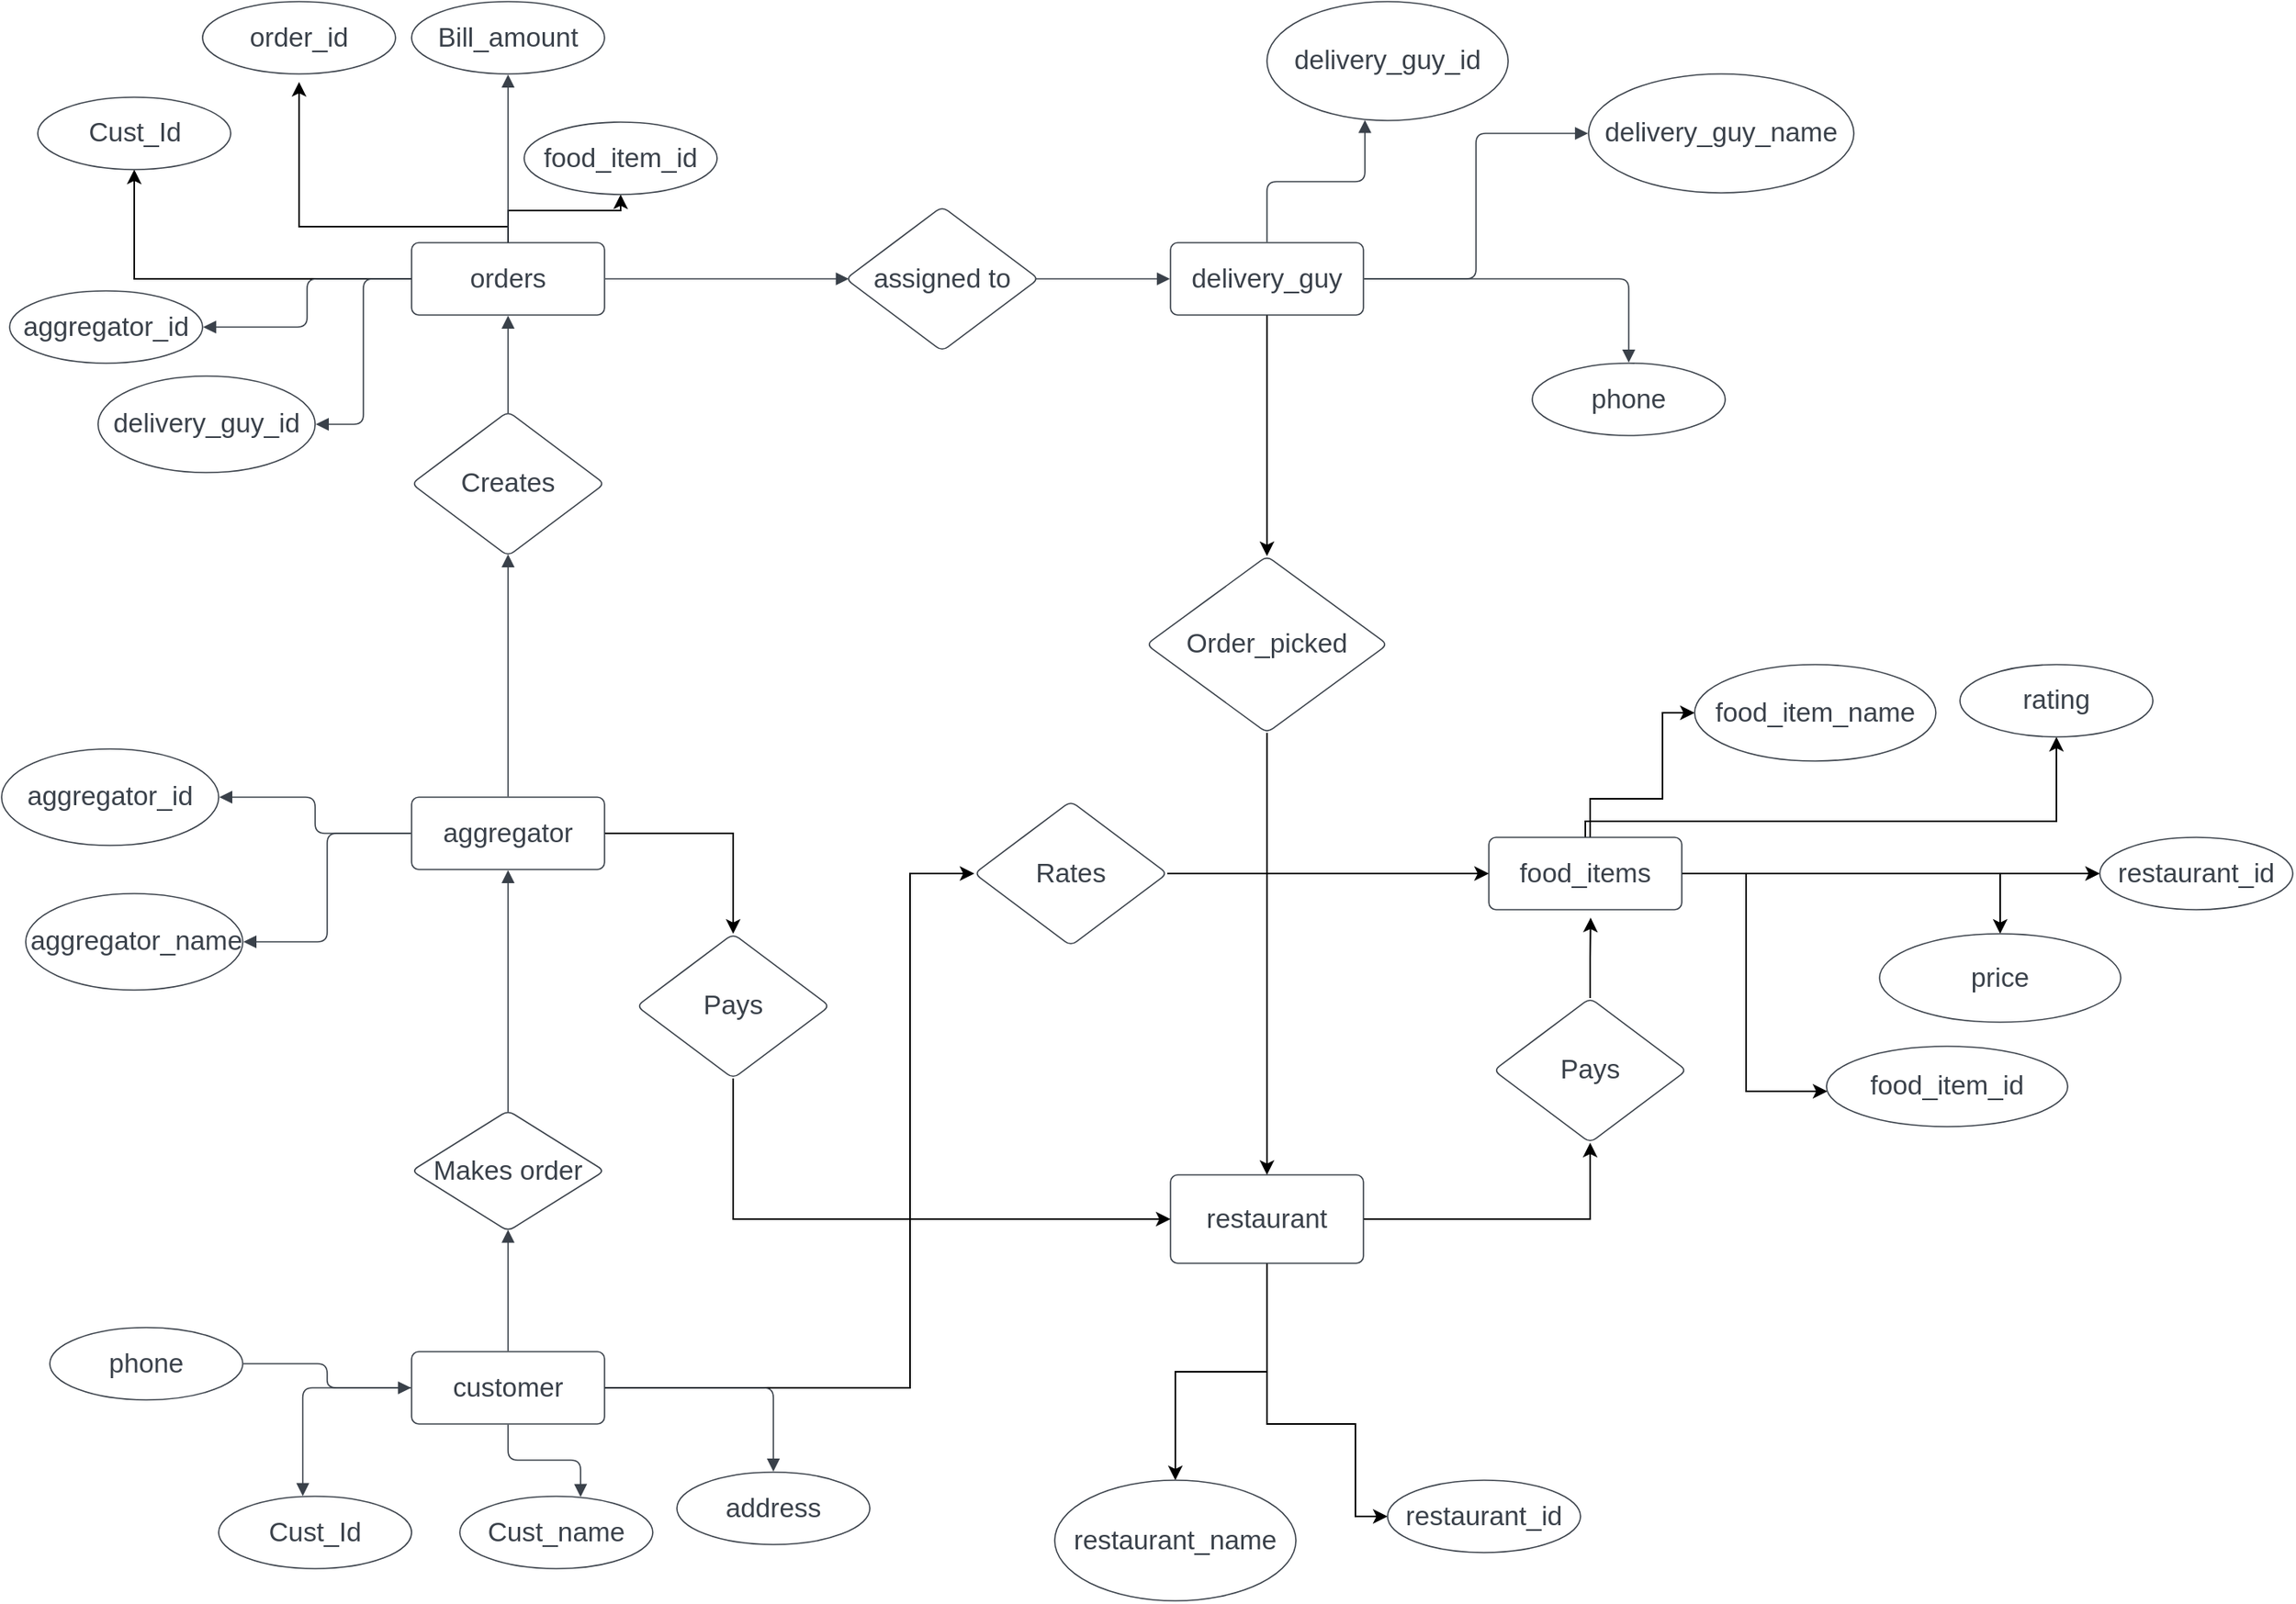 <mxfile version="20.0.4" type="device" pages="2"><diagram id="rucy2Z9iqDZKn8ksfbyY" name="Er diagram"><mxGraphModel dx="1455" dy="962" grid="1" gridSize="10" guides="1" tooltips="1" connect="1" arrows="1" fold="1" page="1" pageScale="1" pageWidth="850" pageHeight="1100" math="0" shadow="0"><root><mxCell id="0"/><mxCell id="1" parent="0"/><mxCell id="Fxljehr1rYocnWQpODMN-2" style="edgeStyle=orthogonalEdgeStyle;rounded=0;orthogonalLoop=1;jettySize=auto;html=1;entryX=0.5;entryY=1;entryDx=0;entryDy=0;" edge="1" parent="1" source="I3yHHXwvA3vi8KLZQtM4-1" target="I3yHHXwvA3vi8KLZQtM4-5"><mxGeometry relative="1" as="geometry"/></mxCell><mxCell id="Fxljehr1rYocnWQpODMN-5" style="edgeStyle=orthogonalEdgeStyle;rounded=0;orthogonalLoop=1;jettySize=auto;html=1;" edge="1" parent="1" source="I3yHHXwvA3vi8KLZQtM4-1"><mxGeometry relative="1" as="geometry"><mxPoint x="200" y="80" as="targetPoint"/><Array as="points"><mxPoint x="330" y="170"/><mxPoint x="200" y="170"/></Array></mxGeometry></mxCell><mxCell id="Fxljehr1rYocnWQpODMN-6" style="edgeStyle=orthogonalEdgeStyle;rounded=0;orthogonalLoop=1;jettySize=auto;html=1;entryX=0.5;entryY=1;entryDx=0;entryDy=0;" edge="1" parent="1" source="I3yHHXwvA3vi8KLZQtM4-1" target="I3yHHXwvA3vi8KLZQtM4-7"><mxGeometry relative="1" as="geometry"/></mxCell><UserObject label="orders" lucidchartObjectId="JJqbqJllLTeW" id="I3yHHXwvA3vi8KLZQtM4-1"><mxCell style="html=1;overflow=block;blockSpacing=1;whiteSpace=wrap;fontSize=16.7;fontColor=#3a414a;spacing=9;strokeColor=#3a414a;strokeOpacity=100;rounded=1;absoluteArcSize=1;arcSize=9;strokeWidth=0.8;" vertex="1" parent="1"><mxGeometry x="270" y="180" width="120" height="45" as="geometry"/></mxCell></UserObject><mxCell id="I3yHHXwvA3vi8KLZQtM4-61" style="edgeStyle=orthogonalEdgeStyle;rounded=0;orthogonalLoop=1;jettySize=auto;html=1;entryX=0.5;entryY=0;entryDx=0;entryDy=0;" edge="1" parent="1" source="I3yHHXwvA3vi8KLZQtM4-2" target="I3yHHXwvA3vi8KLZQtM4-60"><mxGeometry relative="1" as="geometry"/></mxCell><UserObject label="aggregator" lucidchartObjectId="WJqbZOCfi-4P" id="I3yHHXwvA3vi8KLZQtM4-2"><mxCell style="html=1;overflow=block;blockSpacing=1;whiteSpace=wrap;fontSize=16.7;fontColor=#3a414a;spacing=9;strokeColor=#3a414a;strokeOpacity=100;rounded=1;absoluteArcSize=1;arcSize=9;strokeWidth=0.8;" vertex="1" parent="1"><mxGeometry x="270" y="525" width="120" height="45" as="geometry"/></mxCell></UserObject><UserObject label="Creates" lucidchartObjectId="6Jqbfu7vje0P" id="I3yHHXwvA3vi8KLZQtM4-3"><mxCell style="html=1;overflow=block;blockSpacing=1;whiteSpace=wrap;rhombus;fontSize=16.7;fontColor=#3a414a;spacing=3.8;strokeColor=#3a414a;strokeOpacity=100;rounded=1;absoluteArcSize=1;arcSize=9;strokeWidth=0.8;" vertex="1" parent="1"><mxGeometry x="270" y="285" width="120" height="90" as="geometry"/></mxCell></UserObject><UserObject label="Bill_amount" lucidchartObjectId="jKqbQ7VhPpBp" id="I3yHHXwvA3vi8KLZQtM4-4"><mxCell style="html=1;overflow=block;blockSpacing=1;whiteSpace=wrap;ellipse;fontSize=16.7;fontColor=#3a414a;spacing=3.8;strokeColor=#3a414a;strokeOpacity=100;rounded=1;absoluteArcSize=1;arcSize=9;strokeWidth=0.8;" vertex="1" parent="1"><mxGeometry x="270" y="30" width="120" height="45" as="geometry"/></mxCell></UserObject><UserObject label="food_item_id" lucidchartObjectId="AKqblrlxDrm6" id="I3yHHXwvA3vi8KLZQtM4-5"><mxCell style="html=1;overflow=block;blockSpacing=1;whiteSpace=wrap;ellipse;fontSize=16.7;fontColor=#3a414a;spacing=3.8;strokeColor=#3a414a;strokeOpacity=100;rounded=1;absoluteArcSize=1;arcSize=9;strokeWidth=0.8;" vertex="1" parent="1"><mxGeometry x="340" y="105" width="120" height="45" as="geometry"/></mxCell></UserObject><mxCell id="6wRzynUzLh9xxbpZjGv3-3" style="edgeStyle=orthogonalEdgeStyle;rounded=0;orthogonalLoop=1;jettySize=auto;html=1;entryX=0;entryY=0.5;entryDx=0;entryDy=0;" edge="1" parent="1" source="I3yHHXwvA3vi8KLZQtM4-6" target="6wRzynUzLh9xxbpZjGv3-1"><mxGeometry relative="1" as="geometry"><Array as="points"><mxPoint x="580" y="893"/><mxPoint x="580" y="573"/></Array></mxGeometry></mxCell><UserObject label="customer" lucidchartObjectId="yMqbWBKJ.nI1" id="I3yHHXwvA3vi8KLZQtM4-6"><mxCell style="html=1;overflow=block;blockSpacing=1;whiteSpace=wrap;fontSize=16.7;fontColor=#3a414a;spacing=9;strokeColor=#3a414a;strokeOpacity=100;rounded=1;absoluteArcSize=1;arcSize=9;strokeWidth=0.8;" vertex="1" parent="1"><mxGeometry x="270" y="870" width="120" height="45" as="geometry"/></mxCell></UserObject><UserObject label="Cust_Id" lucidchartObjectId="oNqbAraGt19V" id="I3yHHXwvA3vi8KLZQtM4-7"><mxCell style="html=1;overflow=block;blockSpacing=1;whiteSpace=wrap;ellipse;fontSize=16.7;fontColor=#3a414a;spacing=3.8;strokeColor=#3a414a;strokeOpacity=100;rounded=1;absoluteArcSize=1;arcSize=9;strokeWidth=0.8;" vertex="1" parent="1"><mxGeometry x="37.5" y="89.5" width="120" height="45" as="geometry"/></mxCell></UserObject><UserObject label="aggregator_id" lucidchartObjectId="wNqbAMqq2X2T" id="I3yHHXwvA3vi8KLZQtM4-8"><mxCell style="html=1;overflow=block;blockSpacing=1;whiteSpace=wrap;ellipse;fontSize=16.7;fontColor=#3a414a;spacing=3.8;strokeColor=#3a414a;strokeOpacity=100;rounded=1;absoluteArcSize=1;arcSize=9;strokeWidth=0.8;" vertex="1" parent="1"><mxGeometry x="20" y="210" width="120" height="45" as="geometry"/></mxCell></UserObject><UserObject label="" lucidchartObjectId="uOqbTc0D0XqW" id="I3yHHXwvA3vi8KLZQtM4-9"><mxCell style="html=1;jettySize=18;whiteSpace=wrap;fontSize=13;strokeColor=#3a414a;strokeOpacity=100;strokeWidth=0.8;rounded=1;arcSize=12;edgeStyle=orthogonalEdgeStyle;startArrow=none;endArrow=block;endFill=1;exitX=-0.003;exitY=0.5;exitPerimeter=0;entryX=1.003;entryY=0.5;entryPerimeter=0;" edge="1" parent="1" source="I3yHHXwvA3vi8KLZQtM4-1" target="I3yHHXwvA3vi8KLZQtM4-8"><mxGeometry width="100" height="100" relative="1" as="geometry"><Array as="points"/></mxGeometry></mxCell></UserObject><UserObject label="" lucidchartObjectId="5Oqbf2tEg5hx" id="I3yHHXwvA3vi8KLZQtM4-10"><mxCell style="html=1;jettySize=18;whiteSpace=wrap;fontSize=13;strokeColor=#3a414a;strokeOpacity=100;strokeWidth=0.8;rounded=1;arcSize=12;edgeStyle=orthogonalEdgeStyle;startArrow=none;endArrow=block;endFill=1;exitX=0.5;exitY=-0.008;exitPerimeter=0;entryX=0.5;entryY=1.008;entryPerimeter=0;" edge="1" parent="1" source="I3yHHXwvA3vi8KLZQtM4-1" target="I3yHHXwvA3vi8KLZQtM4-4"><mxGeometry width="100" height="100" relative="1" as="geometry"><Array as="points"/></mxGeometry></mxCell></UserObject><UserObject label="Makes order" lucidchartObjectId="pPqb25O.38qB" id="I3yHHXwvA3vi8KLZQtM4-13"><mxCell style="html=1;overflow=block;blockSpacing=1;whiteSpace=wrap;rhombus;fontSize=16.7;fontColor=#3a414a;spacing=3.8;strokeColor=#3a414a;strokeOpacity=100;rounded=1;absoluteArcSize=1;arcSize=9;strokeWidth=0.8;" vertex="1" parent="1"><mxGeometry x="270" y="720" width="120" height="75" as="geometry"/></mxCell></UserObject><UserObject label="" lucidchartObjectId="NPqbg69Xj-04" id="I3yHHXwvA3vi8KLZQtM4-14"><mxCell style="html=1;jettySize=18;whiteSpace=wrap;fontSize=13;strokeColor=#3a414a;strokeOpacity=100;strokeWidth=0.8;rounded=1;arcSize=12;edgeStyle=orthogonalEdgeStyle;startArrow=none;endArrow=block;endFill=1;exitX=0.5;exitY=0.012;exitPerimeter=0;entryX=0.5;entryY=1.008;entryPerimeter=0;" edge="1" parent="1" source="I3yHHXwvA3vi8KLZQtM4-3" target="I3yHHXwvA3vi8KLZQtM4-1"><mxGeometry width="100" height="100" relative="1" as="geometry"><Array as="points"/></mxGeometry></mxCell></UserObject><UserObject label="" lucidchartObjectId="9PqbQw~I-P4a" id="I3yHHXwvA3vi8KLZQtM4-15"><mxCell style="html=1;jettySize=18;whiteSpace=wrap;fontSize=13;strokeColor=#3a414a;strokeOpacity=100;strokeWidth=0.8;rounded=1;arcSize=12;edgeStyle=orthogonalEdgeStyle;startArrow=none;endArrow=block;endFill=1;exitX=0.5;exitY=-0.008;exitPerimeter=0;entryX=0.5;entryY=0.988;entryPerimeter=0;" edge="1" parent="1" source="I3yHHXwvA3vi8KLZQtM4-2" target="I3yHHXwvA3vi8KLZQtM4-3"><mxGeometry width="100" height="100" relative="1" as="geometry"><Array as="points"/></mxGeometry></mxCell></UserObject><UserObject label="" lucidchartObjectId="sQqbQ4Cgneb0" id="I3yHHXwvA3vi8KLZQtM4-16"><mxCell style="html=1;jettySize=18;whiteSpace=wrap;fontSize=13;strokeColor=#3a414a;strokeOpacity=100;strokeWidth=0.8;rounded=1;arcSize=12;edgeStyle=orthogonalEdgeStyle;startArrow=none;endArrow=block;endFill=1;exitX=0.5;exitY=-0.008;exitPerimeter=0;entryX=0.5;entryY=0.988;entryPerimeter=0;" edge="1" parent="1" source="I3yHHXwvA3vi8KLZQtM4-6" target="I3yHHXwvA3vi8KLZQtM4-13"><mxGeometry width="100" height="100" relative="1" as="geometry"><Array as="points"/></mxGeometry></mxCell></UserObject><UserObject label="" lucidchartObjectId="tQqbdrEyDD.p" id="I3yHHXwvA3vi8KLZQtM4-17"><mxCell style="html=1;jettySize=18;whiteSpace=wrap;fontSize=13;strokeColor=#3a414a;strokeOpacity=100;strokeWidth=0.8;rounded=1;arcSize=12;edgeStyle=orthogonalEdgeStyle;startArrow=none;endArrow=block;endFill=1;exitX=0.5;exitY=0.012;exitPerimeter=0;entryX=0.5;entryY=1.008;entryPerimeter=0;" edge="1" parent="1" source="I3yHHXwvA3vi8KLZQtM4-13" target="I3yHHXwvA3vi8KLZQtM4-2"><mxGeometry width="100" height="100" relative="1" as="geometry"><Array as="points"/></mxGeometry></mxCell></UserObject><UserObject label="Cust_Id" lucidchartObjectId="JQqbuOF5yq3V" id="I3yHHXwvA3vi8KLZQtM4-18"><mxCell style="html=1;overflow=block;blockSpacing=1;whiteSpace=wrap;ellipse;fontSize=16.7;fontColor=#3a414a;spacing=3.8;strokeColor=#3a414a;strokeOpacity=100;rounded=1;absoluteArcSize=1;arcSize=9;strokeWidth=0.8;" vertex="1" parent="1"><mxGeometry x="150" y="960" width="120" height="45" as="geometry"/></mxCell></UserObject><UserObject label="Cust_name" lucidchartObjectId="LQqbkkW62exo" id="I3yHHXwvA3vi8KLZQtM4-19"><mxCell style="html=1;overflow=block;blockSpacing=1;whiteSpace=wrap;ellipse;fontSize=16.7;fontColor=#3a414a;spacing=3.8;strokeColor=#3a414a;strokeOpacity=100;rounded=1;absoluteArcSize=1;arcSize=9;strokeWidth=0.8;" vertex="1" parent="1"><mxGeometry x="300" y="960" width="120" height="45" as="geometry"/></mxCell></UserObject><UserObject label="address" lucidchartObjectId="VQqbnlbEUZjP" id="I3yHHXwvA3vi8KLZQtM4-20"><mxCell style="html=1;overflow=block;blockSpacing=1;whiteSpace=wrap;ellipse;fontSize=16.7;fontColor=#3a414a;spacing=3.8;strokeColor=#3a414a;strokeOpacity=100;rounded=1;absoluteArcSize=1;arcSize=9;strokeWidth=0.8;" vertex="1" parent="1"><mxGeometry x="435" y="945" width="120" height="45" as="geometry"/></mxCell></UserObject><UserObject label="" lucidchartObjectId="nRqb4a949B7W" id="I3yHHXwvA3vi8KLZQtM4-21"><mxCell style="html=1;jettySize=18;whiteSpace=wrap;fontSize=13;strokeColor=#3a414a;strokeOpacity=100;strokeWidth=0.8;rounded=1;arcSize=12;edgeStyle=orthogonalEdgeStyle;startArrow=none;endArrow=block;endFill=1;exitX=-0.003;exitY=0.5;exitPerimeter=0;entryX=0.436;entryY=-0.003;entryPerimeter=0;" edge="1" parent="1" source="I3yHHXwvA3vi8KLZQtM4-6" target="I3yHHXwvA3vi8KLZQtM4-18"><mxGeometry width="100" height="100" relative="1" as="geometry"><Array as="points"/></mxGeometry></mxCell></UserObject><UserObject label="" lucidchartObjectId="pRqbjg_LaIft" id="I3yHHXwvA3vi8KLZQtM4-22"><mxCell style="html=1;jettySize=18;whiteSpace=wrap;fontSize=13;strokeColor=#3a414a;strokeOpacity=100;strokeWidth=0.8;rounded=1;arcSize=12;edgeStyle=orthogonalEdgeStyle;startArrow=none;endArrow=block;endFill=1;exitX=0.5;exitY=1.008;exitPerimeter=0;entryX=0.626;entryY=0.009;entryPerimeter=0;" edge="1" parent="1" source="I3yHHXwvA3vi8KLZQtM4-6" target="I3yHHXwvA3vi8KLZQtM4-19"><mxGeometry width="100" height="100" relative="1" as="geometry"><Array as="points"/></mxGeometry></mxCell></UserObject><UserObject label="" lucidchartObjectId="rRqbUGV~gw13" id="I3yHHXwvA3vi8KLZQtM4-23"><mxCell style="html=1;jettySize=18;whiteSpace=wrap;fontSize=13;strokeColor=#3a414a;strokeOpacity=100;strokeWidth=0.8;rounded=1;arcSize=12;edgeStyle=orthogonalEdgeStyle;startArrow=none;endArrow=block;endFill=1;exitX=1.003;exitY=0.5;exitPerimeter=0;entryX=0.5;entryY=-0.008;entryPerimeter=0;" edge="1" parent="1" source="I3yHHXwvA3vi8KLZQtM4-6" target="I3yHHXwvA3vi8KLZQtM4-20"><mxGeometry width="100" height="100" relative="1" as="geometry"><Array as="points"/></mxGeometry></mxCell></UserObject><mxCell id="I3yHHXwvA3vi8KLZQtM4-67" style="edgeStyle=orthogonalEdgeStyle;rounded=0;orthogonalLoop=1;jettySize=auto;html=1;entryX=0;entryY=0.5;entryDx=0;entryDy=0;" edge="1" parent="1" source="I3yHHXwvA3vi8KLZQtM4-24" target="I3yHHXwvA3vi8KLZQtM4-26"><mxGeometry relative="1" as="geometry"><Array as="points"><mxPoint x="802" y="915"/><mxPoint x="857" y="915"/><mxPoint x="857" y="973"/></Array></mxGeometry></mxCell><mxCell id="I3yHHXwvA3vi8KLZQtM4-72" style="edgeStyle=orthogonalEdgeStyle;rounded=0;orthogonalLoop=1;jettySize=auto;html=1;entryX=0.5;entryY=1;entryDx=0;entryDy=0;" edge="1" parent="1" source="I3yHHXwvA3vi8KLZQtM4-24" target="I3yHHXwvA3vi8KLZQtM4-68"><mxGeometry relative="1" as="geometry"/></mxCell><mxCell id="I3yHHXwvA3vi8KLZQtM4-77" style="edgeStyle=orthogonalEdgeStyle;rounded=0;orthogonalLoop=1;jettySize=auto;html=1;entryX=0.5;entryY=0;entryDx=0;entryDy=0;" edge="1" parent="1" source="I3yHHXwvA3vi8KLZQtM4-24" target="I3yHHXwvA3vi8KLZQtM4-25"><mxGeometry relative="1" as="geometry"/></mxCell><UserObject label="restaurant" lucidchartObjectId="6Rqb4-znsikL" id="I3yHHXwvA3vi8KLZQtM4-24"><mxCell style="html=1;overflow=block;blockSpacing=1;whiteSpace=wrap;fontSize=16.7;fontColor=#3a414a;spacing=9;strokeColor=#3a414a;strokeOpacity=100;rounded=1;absoluteArcSize=1;arcSize=9;strokeWidth=0.8;" vertex="1" parent="1"><mxGeometry x="742" y="760" width="120" height="55" as="geometry"/></mxCell></UserObject><UserObject label="restaurant_name" lucidchartObjectId="6Rqbhz_mb~AG" id="I3yHHXwvA3vi8KLZQtM4-25"><mxCell style="html=1;overflow=block;blockSpacing=1;whiteSpace=wrap;ellipse;fontSize=16.7;fontColor=#3a414a;spacing=3.8;strokeColor=#3a414a;strokeOpacity=100;rounded=1;absoluteArcSize=1;arcSize=9;strokeWidth=0.8;" vertex="1" parent="1"><mxGeometry x="670" y="950" width="150" height="75" as="geometry"/></mxCell></UserObject><UserObject label="restaurant_id" lucidchartObjectId="6RqbLzAMSg-N" id="I3yHHXwvA3vi8KLZQtM4-26"><mxCell style="html=1;overflow=block;blockSpacing=1;whiteSpace=wrap;ellipse;fontSize=16.7;fontColor=#3a414a;spacing=3.8;strokeColor=#3a414a;strokeOpacity=100;rounded=1;absoluteArcSize=1;arcSize=9;strokeWidth=0.8;" vertex="1" parent="1"><mxGeometry x="877" y="950" width="120" height="45" as="geometry"/></mxCell></UserObject><mxCell id="I3yHHXwvA3vi8KLZQtM4-73" style="edgeStyle=orthogonalEdgeStyle;rounded=0;orthogonalLoop=1;jettySize=auto;html=1;" edge="1" parent="1" source="I3yHHXwvA3vi8KLZQtM4-28" target="I3yHHXwvA3vi8KLZQtM4-29"><mxGeometry relative="1" as="geometry"/></mxCell><mxCell id="I3yHHXwvA3vi8KLZQtM4-74" style="edgeStyle=orthogonalEdgeStyle;rounded=0;orthogonalLoop=1;jettySize=auto;html=1;" edge="1" parent="1" source="I3yHHXwvA3vi8KLZQtM4-28" target="I3yHHXwvA3vi8KLZQtM4-31"><mxGeometry relative="1" as="geometry"/></mxCell><mxCell id="I3yHHXwvA3vi8KLZQtM4-75" style="edgeStyle=orthogonalEdgeStyle;rounded=0;orthogonalLoop=1;jettySize=auto;html=1;entryX=0.5;entryY=1;entryDx=0;entryDy=0;" edge="1" parent="1" source="I3yHHXwvA3vi8KLZQtM4-28" target="I3yHHXwvA3vi8KLZQtM4-30"><mxGeometry relative="1" as="geometry"><Array as="points"><mxPoint x="1000" y="540"/><mxPoint x="1293" y="540"/></Array></mxGeometry></mxCell><mxCell id="I3yHHXwvA3vi8KLZQtM4-76" style="edgeStyle=orthogonalEdgeStyle;rounded=0;orthogonalLoop=1;jettySize=auto;html=1;entryX=0;entryY=0.5;entryDx=0;entryDy=0;" edge="1" parent="1" source="I3yHHXwvA3vi8KLZQtM4-28" target="I3yHHXwvA3vi8KLZQtM4-32"><mxGeometry relative="1" as="geometry"><Array as="points"><mxPoint x="1003" y="526"/><mxPoint x="1048" y="526"/><mxPoint x="1048" y="473"/></Array></mxGeometry></mxCell><mxCell id="-CRSlX8f-Jrdc-zol1uj-3" style="edgeStyle=orthogonalEdgeStyle;rounded=0;orthogonalLoop=1;jettySize=auto;html=1;" edge="1" parent="1" source="I3yHHXwvA3vi8KLZQtM4-28" target="-CRSlX8f-Jrdc-zol1uj-1"><mxGeometry relative="1" as="geometry"><Array as="points"><mxPoint x="1100" y="572"/><mxPoint x="1100" y="708"/></Array></mxGeometry></mxCell><UserObject label="food_items" lucidchartObjectId="WSqbTt3nWuVi" id="I3yHHXwvA3vi8KLZQtM4-28"><mxCell style="html=1;overflow=block;blockSpacing=1;whiteSpace=wrap;fontSize=16.7;fontColor=#3a414a;spacing=9;strokeColor=#3a414a;strokeOpacity=100;rounded=1;absoluteArcSize=1;arcSize=9;strokeWidth=0.8;" vertex="1" parent="1"><mxGeometry x="940" y="550" width="120" height="45" as="geometry"/></mxCell></UserObject><UserObject label="price" lucidchartObjectId="WSqbBjXHCUXW" id="I3yHHXwvA3vi8KLZQtM4-29"><mxCell style="html=1;overflow=block;blockSpacing=1;whiteSpace=wrap;ellipse;fontSize=16.7;fontColor=#3a414a;spacing=3.8;strokeColor=#3a414a;strokeOpacity=100;rounded=1;absoluteArcSize=1;arcSize=9;strokeWidth=0.8;" vertex="1" parent="1"><mxGeometry x="1183" y="610" width="150" height="55" as="geometry"/></mxCell></UserObject><UserObject label="rating" lucidchartObjectId="WSqbAUGJ1y33" id="I3yHHXwvA3vi8KLZQtM4-30"><mxCell style="html=1;overflow=block;blockSpacing=1;whiteSpace=wrap;ellipse;fontSize=16.7;fontColor=#3a414a;spacing=3.8;strokeColor=#3a414a;strokeOpacity=100;rounded=1;absoluteArcSize=1;arcSize=9;strokeWidth=0.8;" vertex="1" parent="1"><mxGeometry x="1233" y="442.5" width="120" height="45" as="geometry"/></mxCell></UserObject><UserObject label="restaurant_id" lucidchartObjectId="WSqbn_43rvYk" id="I3yHHXwvA3vi8KLZQtM4-31"><mxCell style="html=1;overflow=block;blockSpacing=1;whiteSpace=wrap;ellipse;fontSize=16.7;fontColor=#3a414a;spacing=3.8;strokeColor=#3a414a;strokeOpacity=100;rounded=1;absoluteArcSize=1;arcSize=9;strokeWidth=0.8;" vertex="1" parent="1"><mxGeometry x="1320" y="550" width="120" height="45" as="geometry"/></mxCell></UserObject><UserObject label="food_item_name" lucidchartObjectId="WSqbbUSzJqUZ" id="I3yHHXwvA3vi8KLZQtM4-32"><mxCell style="html=1;overflow=block;blockSpacing=1;whiteSpace=wrap;ellipse;fontSize=16.7;fontColor=#3a414a;spacing=3.8;strokeColor=#3a414a;strokeOpacity=100;rounded=1;absoluteArcSize=1;arcSize=9;strokeWidth=0.8;" vertex="1" parent="1"><mxGeometry x="1068" y="442.5" width="150" height="60" as="geometry"/></mxCell></UserObject><UserObject label="assigned to" lucidchartObjectId="XVqbWmeet~jz" id="I3yHHXwvA3vi8KLZQtM4-33"><mxCell style="html=1;overflow=block;blockSpacing=1;whiteSpace=wrap;rhombus;fontSize=16.7;fontColor=#3a414a;spacing=3.8;strokeColor=#3a414a;strokeOpacity=100;rounded=1;absoluteArcSize=1;arcSize=9;strokeWidth=0.8;" vertex="1" parent="1"><mxGeometry x="540" y="157.5" width="120" height="90" as="geometry"/></mxCell></UserObject><UserObject label="delivery_guy_id" lucidchartObjectId="dZqbDmSuPF~i" id="I3yHHXwvA3vi8KLZQtM4-34"><mxCell style="html=1;overflow=block;blockSpacing=1;whiteSpace=wrap;ellipse;fontSize=16.7;fontColor=#3a414a;spacing=3.8;strokeColor=#3a414a;strokeOpacity=100;rounded=1;absoluteArcSize=1;arcSize=9;strokeWidth=0.8;" vertex="1" parent="1"><mxGeometry x="75" y="263" width="135" height="60" as="geometry"/></mxCell></UserObject><mxCell id="I3yHHXwvA3vi8KLZQtM4-63" style="edgeStyle=orthogonalEdgeStyle;rounded=0;orthogonalLoop=1;jettySize=auto;html=1;exitX=0.5;exitY=1;exitDx=0;exitDy=0;entryX=0.5;entryY=0;entryDx=0;entryDy=0;" edge="1" parent="1" source="I3yHHXwvA3vi8KLZQtM4-35" target="I3yHHXwvA3vi8KLZQtM4-48"><mxGeometry relative="1" as="geometry"/></mxCell><UserObject label="delivery_guy" lucidchartObjectId="4ZqbSJ0aoetJ" id="I3yHHXwvA3vi8KLZQtM4-35"><mxCell style="html=1;overflow=block;blockSpacing=1;whiteSpace=wrap;fontSize=16.7;fontColor=#3a414a;spacing=9;strokeColor=#3a414a;strokeOpacity=100;rounded=1;absoluteArcSize=1;arcSize=9;strokeWidth=0.8;" vertex="1" parent="1"><mxGeometry x="742" y="180" width="120" height="45" as="geometry"/></mxCell></UserObject><UserObject label="" lucidchartObjectId="4ZqbWMM7YD3s" id="I3yHHXwvA3vi8KLZQtM4-36"><mxCell style="html=1;jettySize=18;whiteSpace=wrap;fontSize=13;strokeColor=#3a414a;strokeOpacity=100;strokeWidth=0.8;rounded=1;arcSize=12;edgeStyle=orthogonalEdgeStyle;startArrow=none;endArrow=block;endFill=1;exitX=1.003;exitY=0.5;exitPerimeter=0;entryX=0.5;entryY=-0.008;entryPerimeter=0;" edge="1" parent="1" source="I3yHHXwvA3vi8KLZQtM4-35" target="I3yHHXwvA3vi8KLZQtM4-39"><mxGeometry width="100" height="100" relative="1" as="geometry"><Array as="points"/></mxGeometry></mxCell></UserObject><UserObject label="delivery_guy_id" lucidchartObjectId="4Zqbjk5aVSBF" id="I3yHHXwvA3vi8KLZQtM4-37"><mxCell style="html=1;overflow=block;blockSpacing=1;whiteSpace=wrap;ellipse;fontSize=16.7;fontColor=#3a414a;spacing=3.8;strokeColor=#3a414a;strokeOpacity=100;rounded=1;absoluteArcSize=1;arcSize=9;strokeWidth=0.8;" vertex="1" parent="1"><mxGeometry x="802" y="30" width="150" height="74" as="geometry"/></mxCell></UserObject><UserObject label="delivery_guy_name" lucidchartObjectId="4Zqb1CH4uqIQ" id="I3yHHXwvA3vi8KLZQtM4-38"><mxCell style="html=1;overflow=block;blockSpacing=1;whiteSpace=wrap;ellipse;fontSize=16.7;fontColor=#3a414a;spacing=3.8;strokeColor=#3a414a;strokeOpacity=100;rounded=1;absoluteArcSize=1;arcSize=9;strokeWidth=0.8;" vertex="1" parent="1"><mxGeometry x="1002" y="75" width="165" height="74" as="geometry"/></mxCell></UserObject><UserObject label="phone" lucidchartObjectId="4Zqbhm4BXDgl" id="I3yHHXwvA3vi8KLZQtM4-39"><mxCell style="html=1;overflow=block;blockSpacing=1;whiteSpace=wrap;ellipse;fontSize=16.7;fontColor=#3a414a;spacing=3.8;strokeColor=#3a414a;strokeOpacity=100;rounded=1;absoluteArcSize=1;arcSize=9;strokeWidth=0.8;" vertex="1" parent="1"><mxGeometry x="967" y="255" width="120" height="45" as="geometry"/></mxCell></UserObject><UserObject label="phone" lucidchartObjectId="z0qb3nfq3oon" id="I3yHHXwvA3vi8KLZQtM4-40"><mxCell style="html=1;overflow=block;blockSpacing=1;whiteSpace=wrap;ellipse;fontSize=16.7;fontColor=#3a414a;spacing=3.8;strokeColor=#3a414a;strokeOpacity=100;rounded=1;absoluteArcSize=1;arcSize=9;strokeWidth=0.8;" vertex="1" parent="1"><mxGeometry x="45" y="855" width="120" height="45" as="geometry"/></mxCell></UserObject><UserObject label="" lucidchartObjectId="J0qbIUVa_ylY" id="I3yHHXwvA3vi8KLZQtM4-41"><mxCell style="html=1;jettySize=18;whiteSpace=wrap;fontSize=13;strokeColor=#3a414a;strokeOpacity=100;strokeWidth=0.8;rounded=1;arcSize=12;edgeStyle=orthogonalEdgeStyle;startArrow=none;endArrow=block;endFill=1;exitX=1.003;exitY=0.5;exitPerimeter=0;entryX=-0.003;entryY=0.5;entryPerimeter=0;" edge="1" parent="1" source="I3yHHXwvA3vi8KLZQtM4-40" target="I3yHHXwvA3vi8KLZQtM4-6"><mxGeometry width="100" height="100" relative="1" as="geometry"><Array as="points"/></mxGeometry></mxCell></UserObject><UserObject label="" lucidchartObjectId="01qbBBVGrrXt" id="I3yHHXwvA3vi8KLZQtM4-42"><mxCell style="html=1;jettySize=18;whiteSpace=wrap;fontSize=13;strokeColor=#3a414a;strokeOpacity=100;strokeWidth=0.8;rounded=1;arcSize=12;edgeStyle=orthogonalEdgeStyle;startArrow=none;endArrow=block;endFill=1;exitX=-0.003;exitY=0.5;exitPerimeter=0;entryX=1.003;entryY=0.5;entryPerimeter=0;" edge="1" parent="1" source="I3yHHXwvA3vi8KLZQtM4-1" target="I3yHHXwvA3vi8KLZQtM4-34"><mxGeometry width="100" height="100" relative="1" as="geometry"><Array as="points"/></mxGeometry></mxCell></UserObject><UserObject label="" lucidchartObjectId="71qb~eJr2MpZ" id="I3yHHXwvA3vi8KLZQtM4-43"><mxCell style="html=1;jettySize=18;whiteSpace=wrap;fontSize=13;strokeColor=#3a414a;strokeOpacity=100;strokeWidth=0.8;rounded=1;arcSize=12;edgeStyle=orthogonalEdgeStyle;startArrow=none;endArrow=block;endFill=1;exitX=1.003;exitY=0.5;exitPerimeter=0;entryX=0.016;entryY=0.5;entryPerimeter=0;" edge="1" parent="1" source="I3yHHXwvA3vi8KLZQtM4-1" target="I3yHHXwvA3vi8KLZQtM4-33"><mxGeometry width="100" height="100" relative="1" as="geometry"><Array as="points"/></mxGeometry></mxCell></UserObject><UserObject label="" lucidchartObjectId="g2qbUxH_5MgJ" id="I3yHHXwvA3vi8KLZQtM4-44"><mxCell style="html=1;jettySize=18;whiteSpace=wrap;fontSize=13;strokeColor=#3a414a;strokeOpacity=100;strokeWidth=0.8;rounded=1;arcSize=12;edgeStyle=orthogonalEdgeStyle;startArrow=none;endArrow=block;endFill=1;exitX=0.5;exitY=-0.008;exitPerimeter=0;entryX=0.406;entryY=0.996;entryPerimeter=0;" edge="1" parent="1" source="I3yHHXwvA3vi8KLZQtM4-35" target="I3yHHXwvA3vi8KLZQtM4-37"><mxGeometry width="100" height="100" relative="1" as="geometry"><Array as="points"/></mxGeometry></mxCell></UserObject><UserObject label="" lucidchartObjectId="l2qbu8CA-qKV" id="I3yHHXwvA3vi8KLZQtM4-45"><mxCell style="html=1;jettySize=18;whiteSpace=wrap;fontSize=13;strokeColor=#3a414a;strokeOpacity=100;strokeWidth=0.8;rounded=1;arcSize=12;edgeStyle=orthogonalEdgeStyle;startArrow=none;endArrow=block;endFill=1;exitX=0.984;exitY=0.5;exitPerimeter=0;entryX=-0.003;entryY=0.5;entryPerimeter=0;" edge="1" parent="1" source="I3yHHXwvA3vi8KLZQtM4-33" target="I3yHHXwvA3vi8KLZQtM4-35"><mxGeometry width="100" height="100" relative="1" as="geometry"><Array as="points"/></mxGeometry></mxCell></UserObject><mxCell id="I3yHHXwvA3vi8KLZQtM4-64" style="edgeStyle=orthogonalEdgeStyle;rounded=0;orthogonalLoop=1;jettySize=auto;html=1;exitX=0.5;exitY=1;exitDx=0;exitDy=0;entryX=0.5;entryY=0;entryDx=0;entryDy=0;" edge="1" parent="1" source="I3yHHXwvA3vi8KLZQtM4-48" target="I3yHHXwvA3vi8KLZQtM4-24"><mxGeometry relative="1" as="geometry"/></mxCell><UserObject label="Order_picked" lucidchartObjectId="z4qbC8TVQDuB" id="I3yHHXwvA3vi8KLZQtM4-48"><mxCell style="html=1;overflow=block;blockSpacing=1;whiteSpace=wrap;rhombus;fontSize=16.7;fontColor=#3a414a;spacing=3.8;strokeColor=#3a414a;strokeOpacity=100;rounded=1;absoluteArcSize=1;arcSize=9;strokeWidth=0.8;" vertex="1" parent="1"><mxGeometry x="727" y="375" width="150" height="110" as="geometry"/></mxCell></UserObject><UserObject label="" lucidchartObjectId="I4qbCNcz9uo5" id="I3yHHXwvA3vi8KLZQtM4-49"><mxCell style="html=1;jettySize=18;whiteSpace=wrap;fontSize=13;strokeColor=#3a414a;strokeOpacity=100;strokeWidth=0.8;rounded=1;arcSize=12;edgeStyle=orthogonalEdgeStyle;startArrow=none;endArrow=block;endFill=1;exitX=1.003;exitY=0.5;exitPerimeter=0;entryX=-0.002;entryY=0.5;entryPerimeter=0;" edge="1" parent="1" source="I3yHHXwvA3vi8KLZQtM4-35" target="I3yHHXwvA3vi8KLZQtM4-38"><mxGeometry width="100" height="100" relative="1" as="geometry"><Array as="points"/></mxGeometry></mxCell></UserObject><UserObject label="aggregator_id" lucidchartObjectId="36qbpH~179ZK" id="I3yHHXwvA3vi8KLZQtM4-56"><mxCell style="html=1;overflow=block;blockSpacing=1;whiteSpace=wrap;ellipse;fontSize=16.7;fontColor=#3a414a;spacing=3.8;strokeColor=#3a414a;strokeOpacity=100;rounded=1;absoluteArcSize=1;arcSize=9;strokeWidth=0.8;" vertex="1" parent="1"><mxGeometry x="15" y="495" width="135" height="60" as="geometry"/></mxCell></UserObject><UserObject label="aggregator_name" lucidchartObjectId="b7qbiE5.zkLz" id="I3yHHXwvA3vi8KLZQtM4-57"><mxCell style="html=1;overflow=block;blockSpacing=1;whiteSpace=wrap;ellipse;fontSize=16.7;fontColor=#3a414a;spacing=3.8;strokeColor=#3a414a;strokeOpacity=100;rounded=1;absoluteArcSize=1;arcSize=9;strokeWidth=0.8;" vertex="1" parent="1"><mxGeometry x="30" y="585" width="135" height="60" as="geometry"/></mxCell></UserObject><UserObject label="" lucidchartObjectId="m7qbx-6m3ylH" id="I3yHHXwvA3vi8KLZQtM4-58"><mxCell style="html=1;jettySize=18;whiteSpace=wrap;fontSize=13;strokeColor=#3a414a;strokeOpacity=100;strokeWidth=0.8;rounded=1;arcSize=12;edgeStyle=orthogonalEdgeStyle;startArrow=none;endArrow=block;endFill=1;exitX=-0.003;exitY=0.5;exitPerimeter=0;entryX=1.003;entryY=0.5;entryPerimeter=0;" edge="1" parent="1" source="I3yHHXwvA3vi8KLZQtM4-2" target="I3yHHXwvA3vi8KLZQtM4-56"><mxGeometry width="100" height="100" relative="1" as="geometry"><Array as="points"/></mxGeometry></mxCell></UserObject><UserObject label="" lucidchartObjectId="r7qb6sA9Rut1" id="I3yHHXwvA3vi8KLZQtM4-59"><mxCell style="html=1;jettySize=18;whiteSpace=wrap;fontSize=13;strokeColor=#3a414a;strokeOpacity=100;strokeWidth=0.8;rounded=1;arcSize=12;edgeStyle=orthogonalEdgeStyle;startArrow=none;endArrow=block;endFill=1;exitX=-0.003;exitY=0.5;exitPerimeter=0;entryX=1.003;entryY=0.5;entryPerimeter=0;" edge="1" parent="1" source="I3yHHXwvA3vi8KLZQtM4-2" target="I3yHHXwvA3vi8KLZQtM4-57"><mxGeometry width="100" height="100" relative="1" as="geometry"><Array as="points"/></mxGeometry></mxCell></UserObject><mxCell id="I3yHHXwvA3vi8KLZQtM4-62" style="edgeStyle=orthogonalEdgeStyle;rounded=0;orthogonalLoop=1;jettySize=auto;html=1;entryX=0;entryY=0.5;entryDx=0;entryDy=0;exitX=0.5;exitY=1;exitDx=0;exitDy=0;" edge="1" parent="1" source="I3yHHXwvA3vi8KLZQtM4-60" target="I3yHHXwvA3vi8KLZQtM4-24"><mxGeometry relative="1" as="geometry"/></mxCell><UserObject label="Pays" lucidchartObjectId="6Jqbfu7vje0P" id="I3yHHXwvA3vi8KLZQtM4-60"><mxCell style="html=1;overflow=block;blockSpacing=1;whiteSpace=wrap;rhombus;fontSize=16.7;fontColor=#3a414a;spacing=3.8;strokeColor=#3a414a;strokeOpacity=100;rounded=1;absoluteArcSize=1;arcSize=9;strokeWidth=0.8;" vertex="1" parent="1"><mxGeometry x="410" y="610" width="120" height="90" as="geometry"/></mxCell></UserObject><mxCell id="I3yHHXwvA3vi8KLZQtM4-70" style="edgeStyle=orthogonalEdgeStyle;rounded=0;orthogonalLoop=1;jettySize=auto;html=1;exitX=0.5;exitY=0;exitDx=0;exitDy=0;" edge="1" parent="1" source="I3yHHXwvA3vi8KLZQtM4-68"><mxGeometry relative="1" as="geometry"><mxPoint x="1003.308" y="600.0" as="targetPoint"/></mxGeometry></mxCell><UserObject label="Pays" lucidchartObjectId="6Jqbfu7vje0P" id="I3yHHXwvA3vi8KLZQtM4-68"><mxCell style="html=1;overflow=block;blockSpacing=1;whiteSpace=wrap;rhombus;fontSize=16.7;fontColor=#3a414a;spacing=3.8;strokeColor=#3a414a;strokeOpacity=100;rounded=1;absoluteArcSize=1;arcSize=9;strokeWidth=0.8;" vertex="1" parent="1"><mxGeometry x="943" y="650" width="120" height="90" as="geometry"/></mxCell></UserObject><UserObject label="food_item_id" lucidchartObjectId="WSqbBjXHCUXW" id="-CRSlX8f-Jrdc-zol1uj-1"><mxCell style="html=1;overflow=block;blockSpacing=1;whiteSpace=wrap;ellipse;fontSize=16.7;fontColor=#3a414a;spacing=3.8;strokeColor=#3a414a;strokeOpacity=100;rounded=1;absoluteArcSize=1;arcSize=9;strokeWidth=0.8;" vertex="1" parent="1"><mxGeometry x="1150" y="680" width="150" height="50" as="geometry"/></mxCell></UserObject><UserObject label="order_id" lucidchartObjectId="AKqblrlxDrm6" id="Fxljehr1rYocnWQpODMN-1"><mxCell style="html=1;overflow=block;blockSpacing=1;whiteSpace=wrap;ellipse;fontSize=16.7;fontColor=#3a414a;spacing=3.8;strokeColor=#3a414a;strokeOpacity=100;rounded=1;absoluteArcSize=1;arcSize=9;strokeWidth=0.8;" vertex="1" parent="1"><mxGeometry x="140" y="30" width="120" height="45" as="geometry"/></mxCell></UserObject><mxCell id="6wRzynUzLh9xxbpZjGv3-2" style="edgeStyle=orthogonalEdgeStyle;rounded=0;orthogonalLoop=1;jettySize=auto;html=1;entryX=0;entryY=0.5;entryDx=0;entryDy=0;" edge="1" parent="1" source="6wRzynUzLh9xxbpZjGv3-1" target="I3yHHXwvA3vi8KLZQtM4-28"><mxGeometry relative="1" as="geometry"/></mxCell><UserObject label="Rates" lucidchartObjectId="6Jqbfu7vje0P" id="6wRzynUzLh9xxbpZjGv3-1"><mxCell style="html=1;overflow=block;blockSpacing=1;whiteSpace=wrap;rhombus;fontSize=16.7;fontColor=#3a414a;spacing=3.8;strokeColor=#3a414a;strokeOpacity=100;rounded=1;absoluteArcSize=1;arcSize=9;strokeWidth=0.8;" vertex="1" parent="1"><mxGeometry x="620" y="527.5" width="120" height="90" as="geometry"/></mxCell></UserObject></root></mxGraphModel></diagram><diagram id="UtmIFpK8lrNg3uvVTdqW" name="er relational table"><mxGraphModel dx="901" dy="595" grid="1" gridSize="10" guides="1" tooltips="1" connect="1" arrows="1" fold="1" page="1" pageScale="1" pageWidth="850" pageHeight="1100" math="0" shadow="0"><root><mxCell id="0"/><mxCell id="1" parent="0"/><mxCell id="tInH_eMyV8523UAoKzOU-1" value="orders" style="shape=table;startSize=30;container=1;collapsible=0;childLayout=tableLayout;fontStyle=1;align=center;" vertex="1" parent="1"><mxGeometry x="210" y="150" width="581" height="70" as="geometry"/></mxCell><mxCell id="tInH_eMyV8523UAoKzOU-6" value="" style="shape=tableRow;horizontal=0;startSize=0;swimlaneHead=0;swimlaneBody=0;top=0;left=0;bottom=0;right=0;collapsible=0;dropTarget=0;fillColor=none;points=[[0,0.5],[1,0.5]];portConstraint=eastwest;" vertex="1" parent="tInH_eMyV8523UAoKzOU-1"><mxGeometry y="30" width="581" height="40" as="geometry"/></mxCell><mxCell id="tInH_eMyV8523UAoKzOU-44" value="order_id" style="shape=partialRectangle;html=1;whiteSpace=wrap;connectable=0;fillColor=none;top=0;left=0;bottom=0;right=0;overflow=hidden;" vertex="1" parent="tInH_eMyV8523UAoKzOU-6"><mxGeometry width="97" height="40" as="geometry"><mxRectangle width="97" height="40" as="alternateBounds"/></mxGeometry></mxCell><mxCell id="tInH_eMyV8523UAoKzOU-43" value="aggregator_id" style="shape=partialRectangle;html=1;whiteSpace=wrap;connectable=0;fillColor=none;top=0;left=0;bottom=0;right=0;overflow=hidden;" vertex="1" parent="tInH_eMyV8523UAoKzOU-6"><mxGeometry x="97" width="97" height="40" as="geometry"><mxRectangle width="97" height="40" as="alternateBounds"/></mxGeometry></mxCell><mxCell id="tInH_eMyV8523UAoKzOU-7" value="cust_id" style="shape=partialRectangle;html=1;whiteSpace=wrap;connectable=0;fillColor=none;top=0;left=0;bottom=0;right=0;overflow=hidden;" vertex="1" parent="tInH_eMyV8523UAoKzOU-6"><mxGeometry x="194" width="97" height="40" as="geometry"><mxRectangle width="97" height="40" as="alternateBounds"/></mxGeometry></mxCell><mxCell id="tInH_eMyV8523UAoKzOU-8" value="delivery_guy_id" style="shape=partialRectangle;html=1;whiteSpace=wrap;connectable=0;fillColor=none;top=0;left=0;bottom=0;right=0;overflow=hidden;" vertex="1" parent="tInH_eMyV8523UAoKzOU-6"><mxGeometry x="291" width="96" height="40" as="geometry"><mxRectangle width="96" height="40" as="alternateBounds"/></mxGeometry></mxCell><mxCell id="tInH_eMyV8523UAoKzOU-9" value="food_item_id" style="shape=partialRectangle;html=1;whiteSpace=wrap;connectable=0;fillColor=none;top=0;left=0;bottom=0;right=0;overflow=hidden;" vertex="1" parent="tInH_eMyV8523UAoKzOU-6"><mxGeometry x="387" width="97" height="40" as="geometry"><mxRectangle width="97" height="40" as="alternateBounds"/></mxGeometry></mxCell><mxCell id="v7oH3Sn1mj6ByKiND-rL-7" value="&lt;meta charset=&quot;utf-8&quot;&gt;&lt;span style=&quot;color: rgb(0, 0, 0); font-family: Helvetica; font-size: 12px; font-style: normal; font-variant-ligatures: normal; font-variant-caps: normal; font-weight: 400; letter-spacing: normal; orphans: 2; text-align: center; text-indent: 0px; text-transform: none; widows: 2; word-spacing: 0px; -webkit-text-stroke-width: 0px; background-color: rgb(248, 249, 250); text-decoration-thickness: initial; text-decoration-style: initial; text-decoration-color: initial; float: none; display: inline !important;&quot;&gt;bill_amount&lt;/span&gt;" style="shape=partialRectangle;html=1;whiteSpace=wrap;connectable=0;fillColor=none;top=0;left=0;bottom=0;right=0;overflow=hidden;" vertex="1" parent="tInH_eMyV8523UAoKzOU-6"><mxGeometry x="484" width="97" height="40" as="geometry"><mxRectangle width="97" height="40" as="alternateBounds"/></mxGeometry></mxCell><mxCell id="tInH_eMyV8523UAoKzOU-30" value="restaurant" style="shape=table;startSize=30;container=1;collapsible=0;childLayout=tableLayout;fontStyle=1;align=center;" vertex="1" parent="1"><mxGeometry x="130" y="60" width="220" height="70" as="geometry"/></mxCell><mxCell id="tInH_eMyV8523UAoKzOU-31" value="" style="shape=tableRow;horizontal=0;startSize=0;swimlaneHead=0;swimlaneBody=0;top=0;left=0;bottom=0;right=0;collapsible=0;dropTarget=0;fillColor=none;points=[[0,0.5],[1,0.5]];portConstraint=eastwest;" vertex="1" parent="tInH_eMyV8523UAoKzOU-30"><mxGeometry y="30" width="220" height="40" as="geometry"/></mxCell><mxCell id="tInH_eMyV8523UAoKzOU-32" value="restaurant_id" style="shape=partialRectangle;html=1;whiteSpace=wrap;connectable=0;fillColor=none;top=0;left=0;bottom=0;right=0;overflow=hidden;" vertex="1" parent="tInH_eMyV8523UAoKzOU-31"><mxGeometry width="111" height="40" as="geometry"><mxRectangle width="111" height="40" as="alternateBounds"/></mxGeometry></mxCell><mxCell id="tInH_eMyV8523UAoKzOU-33" value="resaurant_name" style="shape=partialRectangle;html=1;whiteSpace=wrap;connectable=0;fillColor=none;top=0;left=0;bottom=0;right=0;overflow=hidden;" vertex="1" parent="tInH_eMyV8523UAoKzOU-31"><mxGeometry x="111" width="109" height="40" as="geometry"><mxRectangle width="109" height="40" as="alternateBounds"/></mxGeometry></mxCell><mxCell id="tInH_eMyV8523UAoKzOU-102" value="food_items" style="shape=table;startSize=30;container=1;collapsible=0;childLayout=tableLayout;fontStyle=1;align=center;" vertex="1" parent="1"><mxGeometry x="70" y="650" width="547" height="70" as="geometry"/></mxCell><mxCell id="tInH_eMyV8523UAoKzOU-103" value="" style="shape=tableRow;horizontal=0;startSize=0;swimlaneHead=0;swimlaneBody=0;top=0;left=0;bottom=0;right=0;collapsible=0;dropTarget=0;fillColor=none;points=[[0,0.5],[1,0.5]];portConstraint=eastwest;" vertex="1" parent="tInH_eMyV8523UAoKzOU-102"><mxGeometry y="30" width="547" height="40" as="geometry"/></mxCell><mxCell id="tInH_eMyV8523UAoKzOU-104" value="food_item_id" style="shape=partialRectangle;html=1;whiteSpace=wrap;connectable=0;fillColor=none;top=0;left=0;bottom=0;right=0;overflow=hidden;" vertex="1" parent="tInH_eMyV8523UAoKzOU-103"><mxGeometry width="111" height="40" as="geometry"><mxRectangle width="111" height="40" as="alternateBounds"/></mxGeometry></mxCell><mxCell id="tInH_eMyV8523UAoKzOU-105" value="food_item_name" style="shape=partialRectangle;html=1;whiteSpace=wrap;connectable=0;fillColor=none;top=0;left=0;bottom=0;right=0;overflow=hidden;" vertex="1" parent="tInH_eMyV8523UAoKzOU-103"><mxGeometry x="111" width="109" height="40" as="geometry"><mxRectangle width="109" height="40" as="alternateBounds"/></mxGeometry></mxCell><mxCell id="tInH_eMyV8523UAoKzOU-106" value="restaurant_id" style="shape=partialRectangle;html=1;whiteSpace=wrap;connectable=0;fillColor=none;top=0;left=0;bottom=0;right=0;overflow=hidden;" vertex="1" parent="tInH_eMyV8523UAoKzOU-103"><mxGeometry x="220" width="109" height="40" as="geometry"><mxRectangle width="109" height="40" as="alternateBounds"/></mxGeometry></mxCell><mxCell id="tInH_eMyV8523UAoKzOU-107" value="price" style="shape=partialRectangle;html=1;whiteSpace=wrap;connectable=0;fillColor=none;top=0;left=0;bottom=0;right=0;overflow=hidden;" vertex="1" parent="tInH_eMyV8523UAoKzOU-103"><mxGeometry x="329" width="109" height="40" as="geometry"><mxRectangle width="109" height="40" as="alternateBounds"/></mxGeometry></mxCell><mxCell id="C0oOwKLWBGOvNA0VlgAQ-1" value="rating" style="shape=partialRectangle;html=1;whiteSpace=wrap;connectable=0;fillColor=none;top=0;left=0;bottom=0;right=0;overflow=hidden;" vertex="1" parent="tInH_eMyV8523UAoKzOU-103"><mxGeometry x="438" width="109" height="40" as="geometry"><mxRectangle width="109" height="40" as="alternateBounds"/></mxGeometry></mxCell><mxCell id="C0oOwKLWBGOvNA0VlgAQ-9" value="customer" style="shape=table;startSize=30;container=1;collapsible=0;childLayout=tableLayout;fontStyle=1;align=center;" vertex="1" parent="1"><mxGeometry x="50" y="515" width="470" height="70" as="geometry"/></mxCell><mxCell id="C0oOwKLWBGOvNA0VlgAQ-10" value="" style="shape=tableRow;horizontal=0;startSize=0;swimlaneHead=0;swimlaneBody=0;top=0;left=0;bottom=0;right=0;collapsible=0;dropTarget=0;fillColor=none;points=[[0,0.5],[1,0.5]];portConstraint=eastwest;" vertex="1" parent="C0oOwKLWBGOvNA0VlgAQ-9"><mxGeometry y="30" width="470" height="40" as="geometry"/></mxCell><mxCell id="C0oOwKLWBGOvNA0VlgAQ-11" value="cust_id" style="shape=partialRectangle;html=1;whiteSpace=wrap;connectable=0;fillColor=none;top=0;left=0;bottom=0;right=0;overflow=hidden;" vertex="1" parent="C0oOwKLWBGOvNA0VlgAQ-10"><mxGeometry width="119" height="40" as="geometry"><mxRectangle width="119" height="40" as="alternateBounds"/></mxGeometry></mxCell><mxCell id="C0oOwKLWBGOvNA0VlgAQ-12" value="cust_name" style="shape=partialRectangle;html=1;whiteSpace=wrap;connectable=0;fillColor=none;top=0;left=0;bottom=0;right=0;overflow=hidden;" vertex="1" parent="C0oOwKLWBGOvNA0VlgAQ-10"><mxGeometry x="119" width="117" height="40" as="geometry"><mxRectangle width="117" height="40" as="alternateBounds"/></mxGeometry></mxCell><mxCell id="C0oOwKLWBGOvNA0VlgAQ-13" value="address" style="shape=partialRectangle;html=1;whiteSpace=wrap;connectable=0;fillColor=none;top=0;left=0;bottom=0;right=0;overflow=hidden;" vertex="1" parent="C0oOwKLWBGOvNA0VlgAQ-10"><mxGeometry x="236" width="117" height="40" as="geometry"><mxRectangle width="117" height="40" as="alternateBounds"/></mxGeometry></mxCell><mxCell id="C0oOwKLWBGOvNA0VlgAQ-14" value="phone" style="shape=partialRectangle;html=1;whiteSpace=wrap;connectable=0;fillColor=none;top=0;left=0;bottom=0;right=0;overflow=hidden;" vertex="1" parent="C0oOwKLWBGOvNA0VlgAQ-10"><mxGeometry x="353" width="117" height="40" as="geometry"><mxRectangle width="117" height="40" as="alternateBounds"/></mxGeometry></mxCell><mxCell id="C0oOwKLWBGOvNA0VlgAQ-15" value="delivery_guy" style="shape=table;startSize=30;container=1;collapsible=0;childLayout=tableLayout;fontStyle=1;align=center;" vertex="1" parent="1"><mxGeometry x="410" y="370" width="370" height="70" as="geometry"/></mxCell><mxCell id="C0oOwKLWBGOvNA0VlgAQ-16" value="" style="shape=tableRow;horizontal=0;startSize=0;swimlaneHead=0;swimlaneBody=0;top=0;left=0;bottom=0;right=0;collapsible=0;dropTarget=0;fillColor=none;points=[[0,0.5],[1,0.5]];portConstraint=eastwest;" vertex="1" parent="C0oOwKLWBGOvNA0VlgAQ-15"><mxGeometry y="30" width="370" height="40" as="geometry"/></mxCell><mxCell id="C0oOwKLWBGOvNA0VlgAQ-17" value="delivery_guy_id" style="shape=partialRectangle;html=1;whiteSpace=wrap;connectable=0;fillColor=none;top=0;left=0;bottom=0;right=0;overflow=hidden;" vertex="1" parent="C0oOwKLWBGOvNA0VlgAQ-16"><mxGeometry width="125" height="40" as="geometry"><mxRectangle width="125" height="40" as="alternateBounds"/></mxGeometry></mxCell><mxCell id="C0oOwKLWBGOvNA0VlgAQ-18" value="delivery_guy_name" style="shape=partialRectangle;html=1;whiteSpace=wrap;connectable=0;fillColor=none;top=0;left=0;bottom=0;right=0;overflow=hidden;" vertex="1" parent="C0oOwKLWBGOvNA0VlgAQ-16"><mxGeometry x="125" width="122" height="40" as="geometry"><mxRectangle width="122" height="40" as="alternateBounds"/></mxGeometry></mxCell><mxCell id="C0oOwKLWBGOvNA0VlgAQ-19" value="phone" style="shape=partialRectangle;html=1;whiteSpace=wrap;connectable=0;fillColor=none;top=0;left=0;bottom=0;right=0;overflow=hidden;" vertex="1" parent="C0oOwKLWBGOvNA0VlgAQ-16"><mxGeometry x="247" width="123" height="40" as="geometry"><mxRectangle width="123" height="40" as="alternateBounds"/></mxGeometry></mxCell><mxCell id="C0oOwKLWBGOvNA0VlgAQ-25" value="aggregator" style="shape=table;startSize=30;container=1;collapsible=0;childLayout=tableLayout;fontStyle=1;align=center;" vertex="1" parent="1"><mxGeometry x="110" y="280" width="220" height="70" as="geometry"/></mxCell><mxCell id="C0oOwKLWBGOvNA0VlgAQ-26" value="" style="shape=tableRow;horizontal=0;startSize=0;swimlaneHead=0;swimlaneBody=0;top=0;left=0;bottom=0;right=0;collapsible=0;dropTarget=0;fillColor=none;points=[[0,0.5],[1,0.5]];portConstraint=eastwest;" vertex="1" parent="C0oOwKLWBGOvNA0VlgAQ-25"><mxGeometry y="30" width="220" height="40" as="geometry"/></mxCell><mxCell id="C0oOwKLWBGOvNA0VlgAQ-27" value="aggregator_id" style="shape=partialRectangle;html=1;whiteSpace=wrap;connectable=0;fillColor=none;top=0;left=0;bottom=0;right=0;overflow=hidden;" vertex="1" parent="C0oOwKLWBGOvNA0VlgAQ-26"><mxGeometry width="111" height="40" as="geometry"><mxRectangle width="111" height="40" as="alternateBounds"/></mxGeometry></mxCell><mxCell id="C0oOwKLWBGOvNA0VlgAQ-28" value="aggregator_name" style="shape=partialRectangle;html=1;whiteSpace=wrap;connectable=0;fillColor=none;top=0;left=0;bottom=0;right=0;overflow=hidden;" vertex="1" parent="C0oOwKLWBGOvNA0VlgAQ-26"><mxGeometry x="111" width="109" height="40" as="geometry"><mxRectangle width="109" height="40" as="alternateBounds"/></mxGeometry></mxCell><mxCell id="v7oH3Sn1mj6ByKiND-rL-11" value="" style="endArrow=classic;html=1;rounded=0;" edge="1" parent="1"><mxGeometry width="50" height="50" relative="1" as="geometry"><mxPoint x="340" y="220" as="sourcePoint"/><mxPoint x="190" y="340" as="targetPoint"/><Array as="points"><mxPoint x="340" y="400"/><mxPoint x="190" y="400"/></Array></mxGeometry></mxCell><mxCell id="v7oH3Sn1mj6ByKiND-rL-13" value="" style="endArrow=classic;html=1;rounded=0;entryX=0.172;entryY=1.025;entryDx=0;entryDy=0;entryPerimeter=0;" edge="1" parent="1" target="C0oOwKLWBGOvNA0VlgAQ-16"><mxGeometry width="50" height="50" relative="1" as="geometry"><mxPoint x="530" y="220" as="sourcePoint"/><mxPoint x="600" y="440" as="targetPoint"/><Array as="points"><mxPoint x="400" y="320"/><mxPoint x="400" y="470"/><mxPoint x="474" y="470"/></Array></mxGeometry></mxCell><mxCell id="v7oH3Sn1mj6ByKiND-rL-14" value="" style="endArrow=classic;html=1;rounded=0;" edge="1" parent="1"><mxGeometry width="50" height="50" relative="1" as="geometry"><mxPoint x="452" y="220" as="sourcePoint"/><mxPoint x="110" y="550" as="targetPoint"/><Array as="points"><mxPoint x="365" y="280"/><mxPoint x="365" y="450"/><mxPoint x="110" y="450"/></Array></mxGeometry></mxCell><mxCell id="v7oH3Sn1mj6ByKiND-rL-15" value="" style="endArrow=classic;html=1;rounded=0;" edge="1" parent="1"><mxGeometry width="50" height="50" relative="1" as="geometry"><mxPoint x="650" y="220" as="sourcePoint"/><mxPoint x="130" y="720" as="targetPoint"/><Array as="points"><mxPoint x="800" y="360"/><mxPoint x="800" y="780"/><mxPoint x="130" y="780"/></Array></mxGeometry></mxCell><mxCell id="v7oH3Sn1mj6ByKiND-rL-17" value="" style="endArrow=classic;html=1;rounded=0;exitX=0.474;exitY=1;exitDx=0;exitDy=0;exitPerimeter=0;" edge="1" parent="1" source="tInH_eMyV8523UAoKzOU-103"><mxGeometry width="50" height="50" relative="1" as="geometry"><mxPoint x="330" y="730" as="sourcePoint"/><mxPoint x="160" y="120" as="targetPoint"/><Array as="points"><mxPoint x="310" y="760"/><mxPoint x="40" y="760"/><mxPoint x="40" y="180"/></Array></mxGeometry></mxCell></root></mxGraphModel></diagram></mxfile>